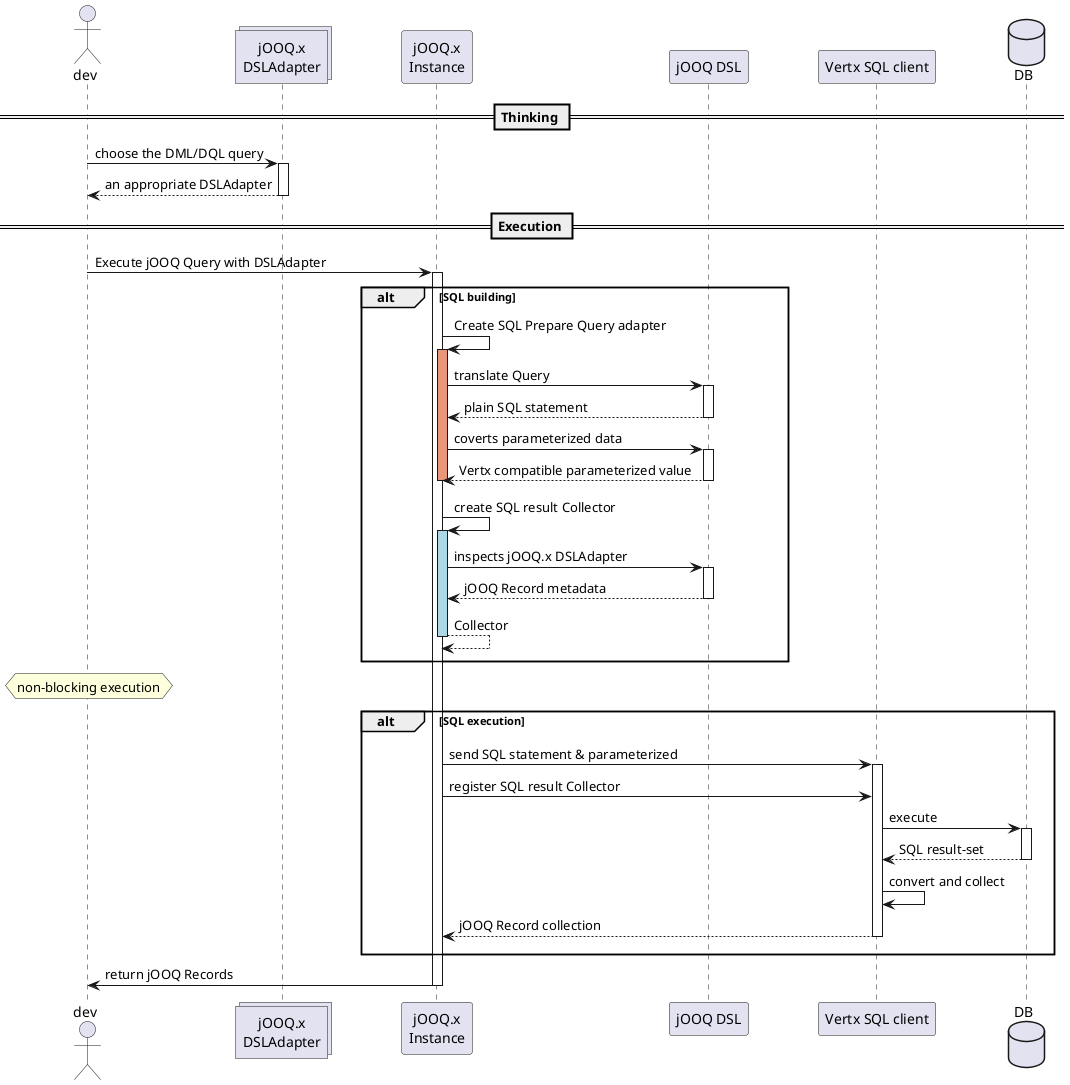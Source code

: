 @startuml
'https://plantuml.com/sequence-diagram
skinparam ParticipantPadding 30

actor       dev
collections "jOOQ.x\nDSLAdapter" as adapter
participant "jOOQ.x\nInstance" as jx
participant "jOOQ DSL" as jo

== Thinking ==

dev -> adapter++: choose the DML/DQL query
return an appropriate DSLAdapter

== Execution ==
dev -> jx ++: Execute jOOQ Query with DSLAdapter

alt SQL building
||10||
jx -> jx ++#DarkSalmon: Create SQL Prepare Query adapter
jx -> jo ++: translate Query
return plain SQL statement
jx -> jo ++: coverts parameterized data
return Vertx compatible parameterized value
jx --
||10||
jx -> jx ++#lightblue: create SQL result Collector
jx -> jo ++: inspects jOOQ.x DSLAdapter
return jOOQ Record metadata
return Collector
||10||
end alt

participant "Vertx SQL client" as vs
database    DB

hnote over dev: non-blocking execution

alt SQL execution
||10||
jx -> vs ++: send SQL statement & parameterized
jx -> vs : register SQL result Collector
vs -> DB ++: execute
DB --> vs --: SQL result-set
vs -> vs : convert and collect
vs --> jx--: jOOQ Record collection
||10||
end alt

jx -> dev--: return jOOQ Records

@enduml
